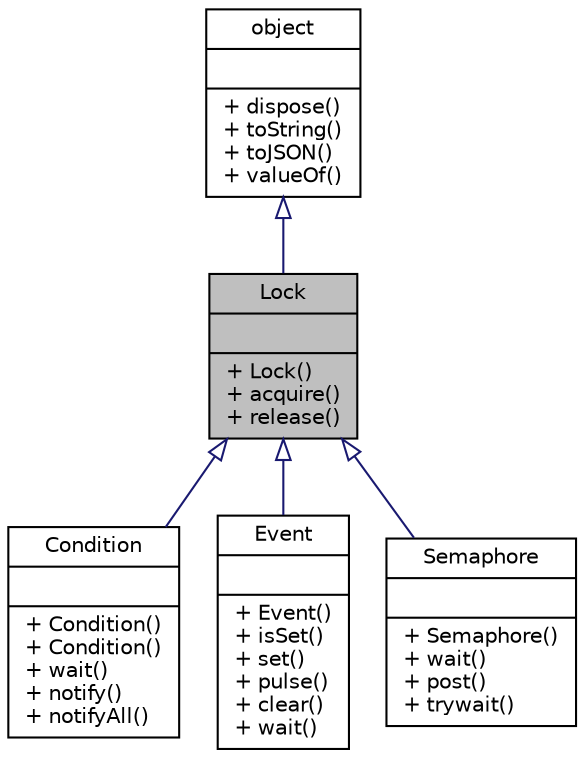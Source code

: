 digraph "Lock"
{
  edge [fontname="Helvetica",fontsize="10",labelfontname="Helvetica",labelfontsize="10"];
  node [fontname="Helvetica",fontsize="10",shape=record];
  Node1 [label="{Lock\n||+ Lock()\l+ acquire()\l+ release()\l}",height=0.2,width=0.4,color="black", fillcolor="grey75", style="filled", fontcolor="black"];
  Node2 -> Node1 [dir="back",color="midnightblue",fontsize="10",style="solid",arrowtail="onormal",fontname="Helvetica"];
  Node2 [label="{object\n||+ dispose()\l+ toString()\l+ toJSON()\l+ valueOf()\l}",height=0.2,width=0.4,color="black", fillcolor="white", style="filled",URL="$db/d38/interfaceobject.html",tooltip="All objects inherit from this. "];
  Node1 -> Node3 [dir="back",color="midnightblue",fontsize="10",style="solid",arrowtail="onormal",fontname="Helvetica"];
  Node3 [label="{Condition\n||+ Condition()\l+ Condition()\l+ wait()\l+ notify()\l+ notifyAll()\l}",height=0.2,width=0.4,color="black", fillcolor="white", style="filled",URL="$d5/d45/interfaceCondition.html",tooltip="Condition variable object. "];
  Node1 -> Node4 [dir="back",color="midnightblue",fontsize="10",style="solid",arrowtail="onormal",fontname="Helvetica"];
  Node4 [label="{Event\n||+ Event()\l+ isSet()\l+ set()\l+ pulse()\l+ clear()\l+ wait()\l}",height=0.2,width=0.4,color="black", fillcolor="white", style="filled",URL="$d7/ddf/interfaceEvent.html",tooltip="Event Object. "];
  Node1 -> Node5 [dir="back",color="midnightblue",fontsize="10",style="solid",arrowtail="onormal",fontname="Helvetica"];
  Node5 [label="{Semaphore\n||+ Semaphore()\l+ wait()\l+ post()\l+ trywait()\l}",height=0.2,width=0.4,color="black", fillcolor="white", style="filled",URL="$dc/d90/interfaceSemaphore.html",tooltip="Semaphore object. "];
}
